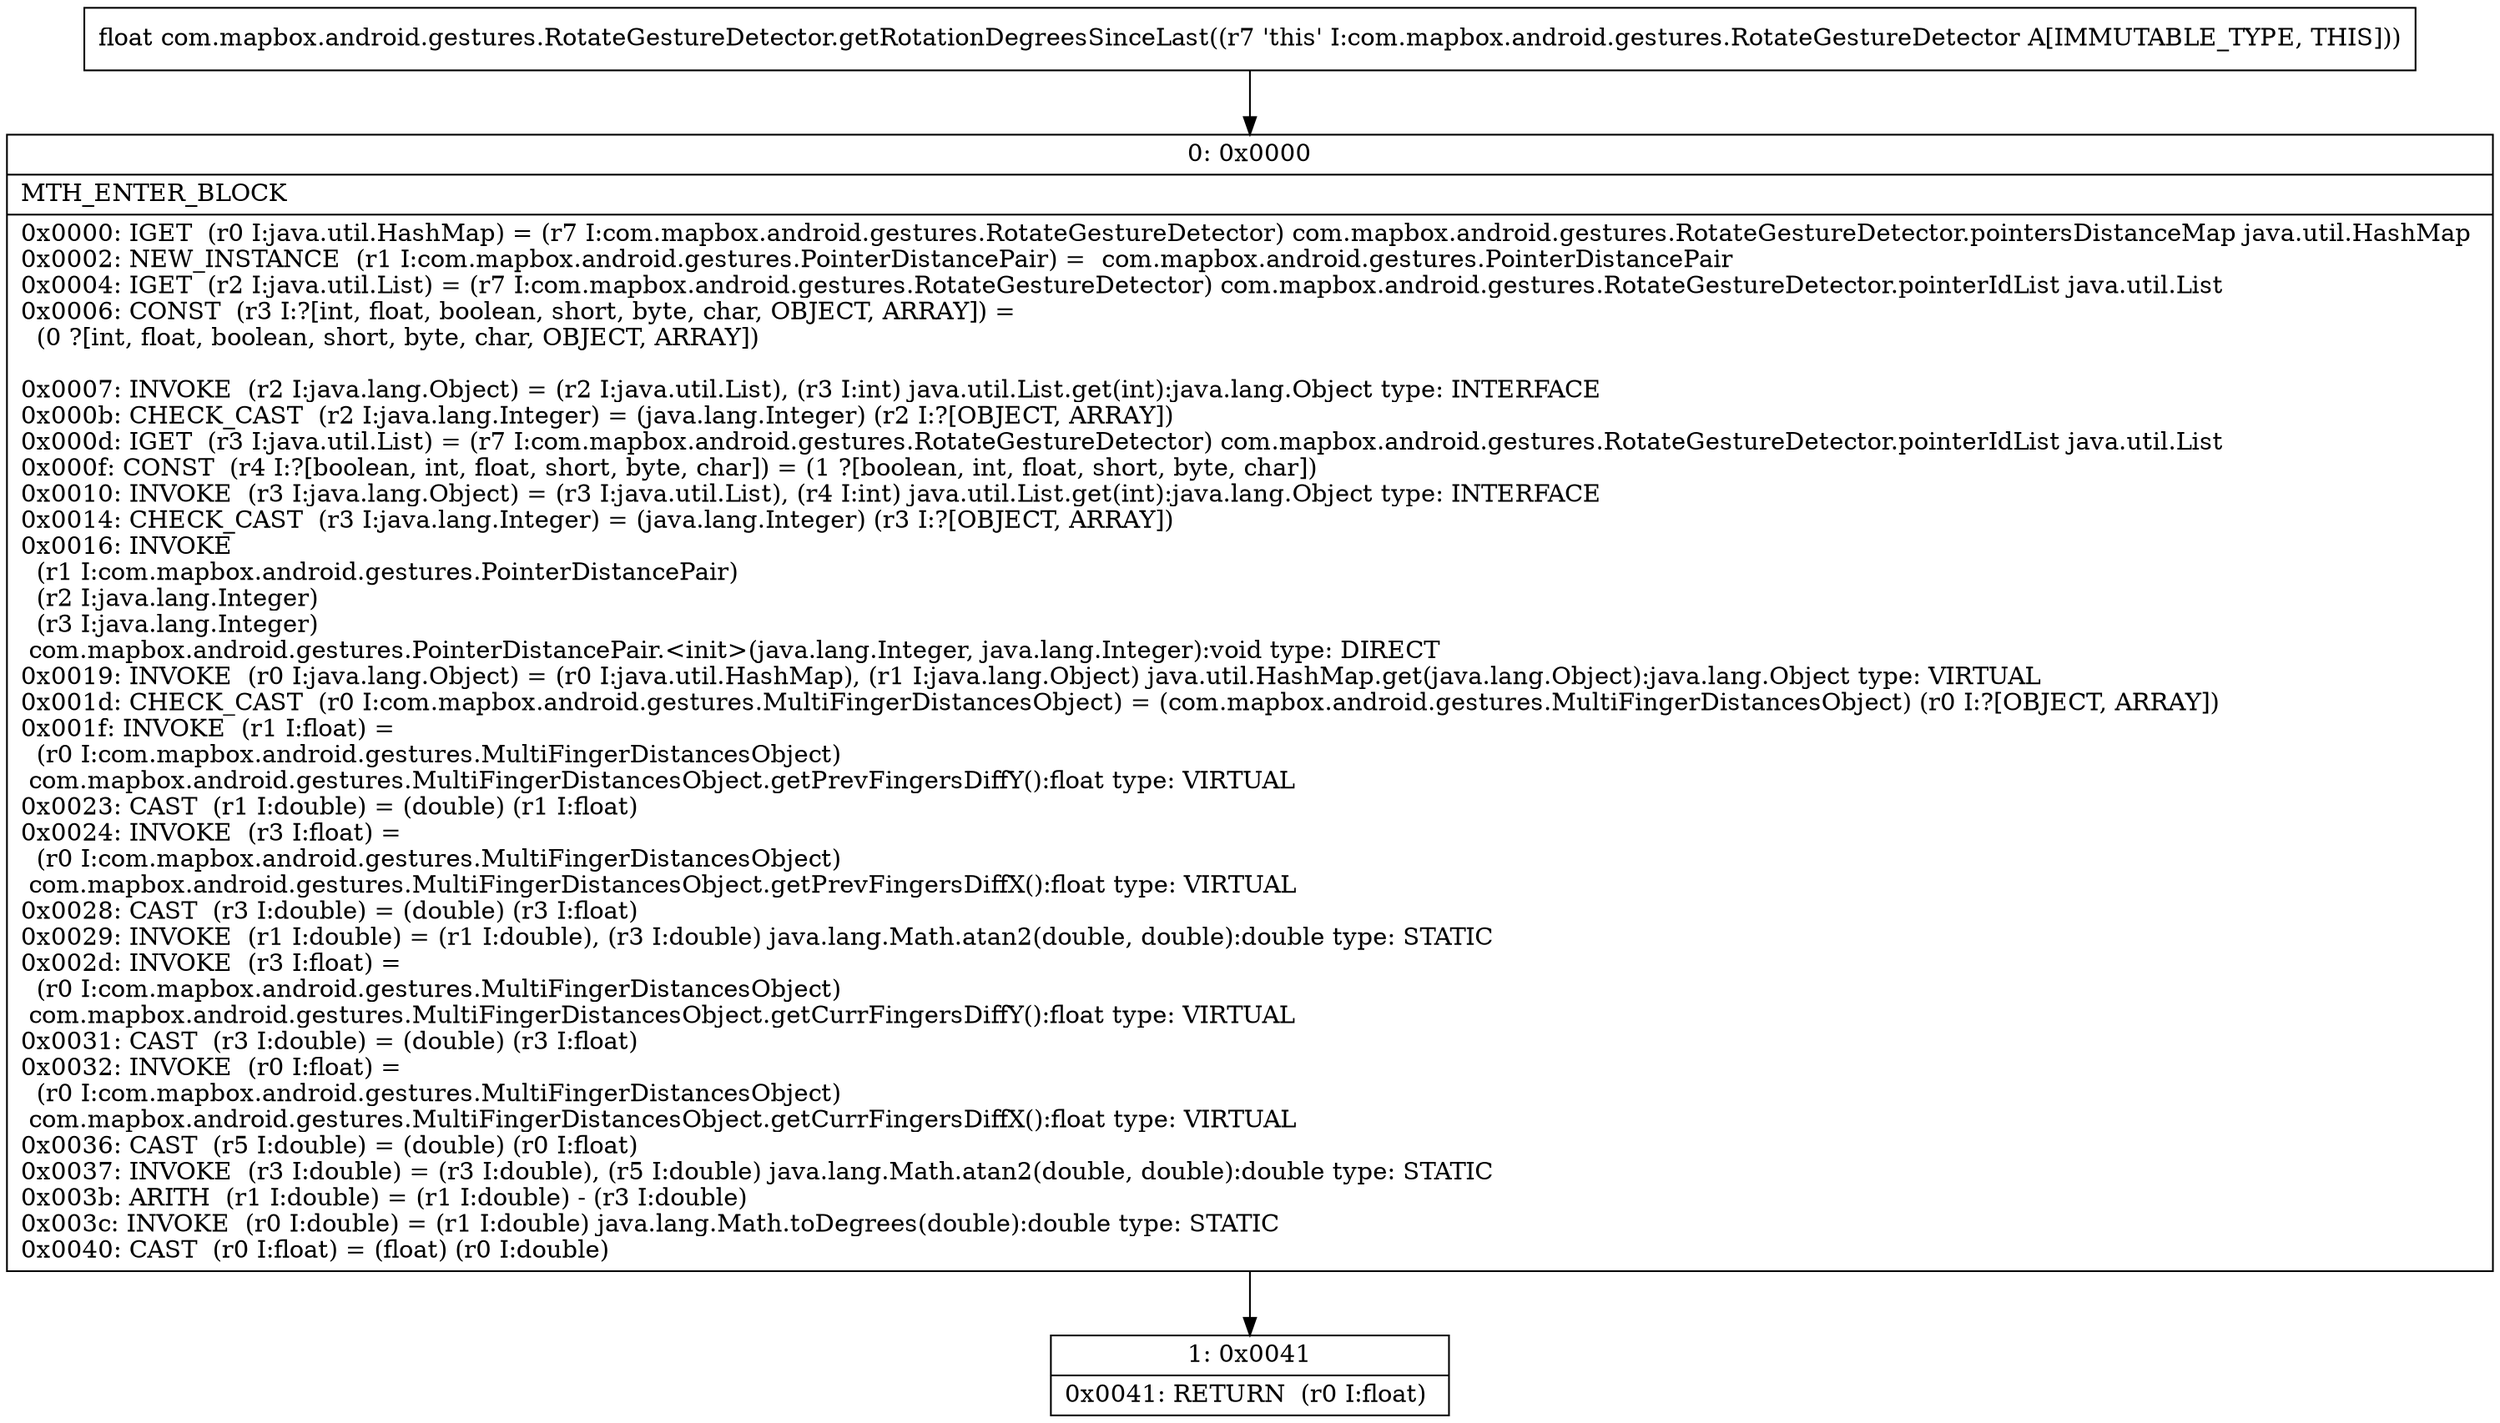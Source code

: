 digraph "CFG forcom.mapbox.android.gestures.RotateGestureDetector.getRotationDegreesSinceLast()F" {
Node_0 [shape=record,label="{0\:\ 0x0000|MTH_ENTER_BLOCK\l|0x0000: IGET  (r0 I:java.util.HashMap) = (r7 I:com.mapbox.android.gestures.RotateGestureDetector) com.mapbox.android.gestures.RotateGestureDetector.pointersDistanceMap java.util.HashMap \l0x0002: NEW_INSTANCE  (r1 I:com.mapbox.android.gestures.PointerDistancePair) =  com.mapbox.android.gestures.PointerDistancePair \l0x0004: IGET  (r2 I:java.util.List) = (r7 I:com.mapbox.android.gestures.RotateGestureDetector) com.mapbox.android.gestures.RotateGestureDetector.pointerIdList java.util.List \l0x0006: CONST  (r3 I:?[int, float, boolean, short, byte, char, OBJECT, ARRAY]) = \l  (0 ?[int, float, boolean, short, byte, char, OBJECT, ARRAY])\l \l0x0007: INVOKE  (r2 I:java.lang.Object) = (r2 I:java.util.List), (r3 I:int) java.util.List.get(int):java.lang.Object type: INTERFACE \l0x000b: CHECK_CAST  (r2 I:java.lang.Integer) = (java.lang.Integer) (r2 I:?[OBJECT, ARRAY]) \l0x000d: IGET  (r3 I:java.util.List) = (r7 I:com.mapbox.android.gestures.RotateGestureDetector) com.mapbox.android.gestures.RotateGestureDetector.pointerIdList java.util.List \l0x000f: CONST  (r4 I:?[boolean, int, float, short, byte, char]) = (1 ?[boolean, int, float, short, byte, char]) \l0x0010: INVOKE  (r3 I:java.lang.Object) = (r3 I:java.util.List), (r4 I:int) java.util.List.get(int):java.lang.Object type: INTERFACE \l0x0014: CHECK_CAST  (r3 I:java.lang.Integer) = (java.lang.Integer) (r3 I:?[OBJECT, ARRAY]) \l0x0016: INVOKE  \l  (r1 I:com.mapbox.android.gestures.PointerDistancePair)\l  (r2 I:java.lang.Integer)\l  (r3 I:java.lang.Integer)\l com.mapbox.android.gestures.PointerDistancePair.\<init\>(java.lang.Integer, java.lang.Integer):void type: DIRECT \l0x0019: INVOKE  (r0 I:java.lang.Object) = (r0 I:java.util.HashMap), (r1 I:java.lang.Object) java.util.HashMap.get(java.lang.Object):java.lang.Object type: VIRTUAL \l0x001d: CHECK_CAST  (r0 I:com.mapbox.android.gestures.MultiFingerDistancesObject) = (com.mapbox.android.gestures.MultiFingerDistancesObject) (r0 I:?[OBJECT, ARRAY]) \l0x001f: INVOKE  (r1 I:float) = \l  (r0 I:com.mapbox.android.gestures.MultiFingerDistancesObject)\l com.mapbox.android.gestures.MultiFingerDistancesObject.getPrevFingersDiffY():float type: VIRTUAL \l0x0023: CAST  (r1 I:double) = (double) (r1 I:float) \l0x0024: INVOKE  (r3 I:float) = \l  (r0 I:com.mapbox.android.gestures.MultiFingerDistancesObject)\l com.mapbox.android.gestures.MultiFingerDistancesObject.getPrevFingersDiffX():float type: VIRTUAL \l0x0028: CAST  (r3 I:double) = (double) (r3 I:float) \l0x0029: INVOKE  (r1 I:double) = (r1 I:double), (r3 I:double) java.lang.Math.atan2(double, double):double type: STATIC \l0x002d: INVOKE  (r3 I:float) = \l  (r0 I:com.mapbox.android.gestures.MultiFingerDistancesObject)\l com.mapbox.android.gestures.MultiFingerDistancesObject.getCurrFingersDiffY():float type: VIRTUAL \l0x0031: CAST  (r3 I:double) = (double) (r3 I:float) \l0x0032: INVOKE  (r0 I:float) = \l  (r0 I:com.mapbox.android.gestures.MultiFingerDistancesObject)\l com.mapbox.android.gestures.MultiFingerDistancesObject.getCurrFingersDiffX():float type: VIRTUAL \l0x0036: CAST  (r5 I:double) = (double) (r0 I:float) \l0x0037: INVOKE  (r3 I:double) = (r3 I:double), (r5 I:double) java.lang.Math.atan2(double, double):double type: STATIC \l0x003b: ARITH  (r1 I:double) = (r1 I:double) \- (r3 I:double) \l0x003c: INVOKE  (r0 I:double) = (r1 I:double) java.lang.Math.toDegrees(double):double type: STATIC \l0x0040: CAST  (r0 I:float) = (float) (r0 I:double) \l}"];
Node_1 [shape=record,label="{1\:\ 0x0041|0x0041: RETURN  (r0 I:float) \l}"];
MethodNode[shape=record,label="{float com.mapbox.android.gestures.RotateGestureDetector.getRotationDegreesSinceLast((r7 'this' I:com.mapbox.android.gestures.RotateGestureDetector A[IMMUTABLE_TYPE, THIS])) }"];
MethodNode -> Node_0;
Node_0 -> Node_1;
}

